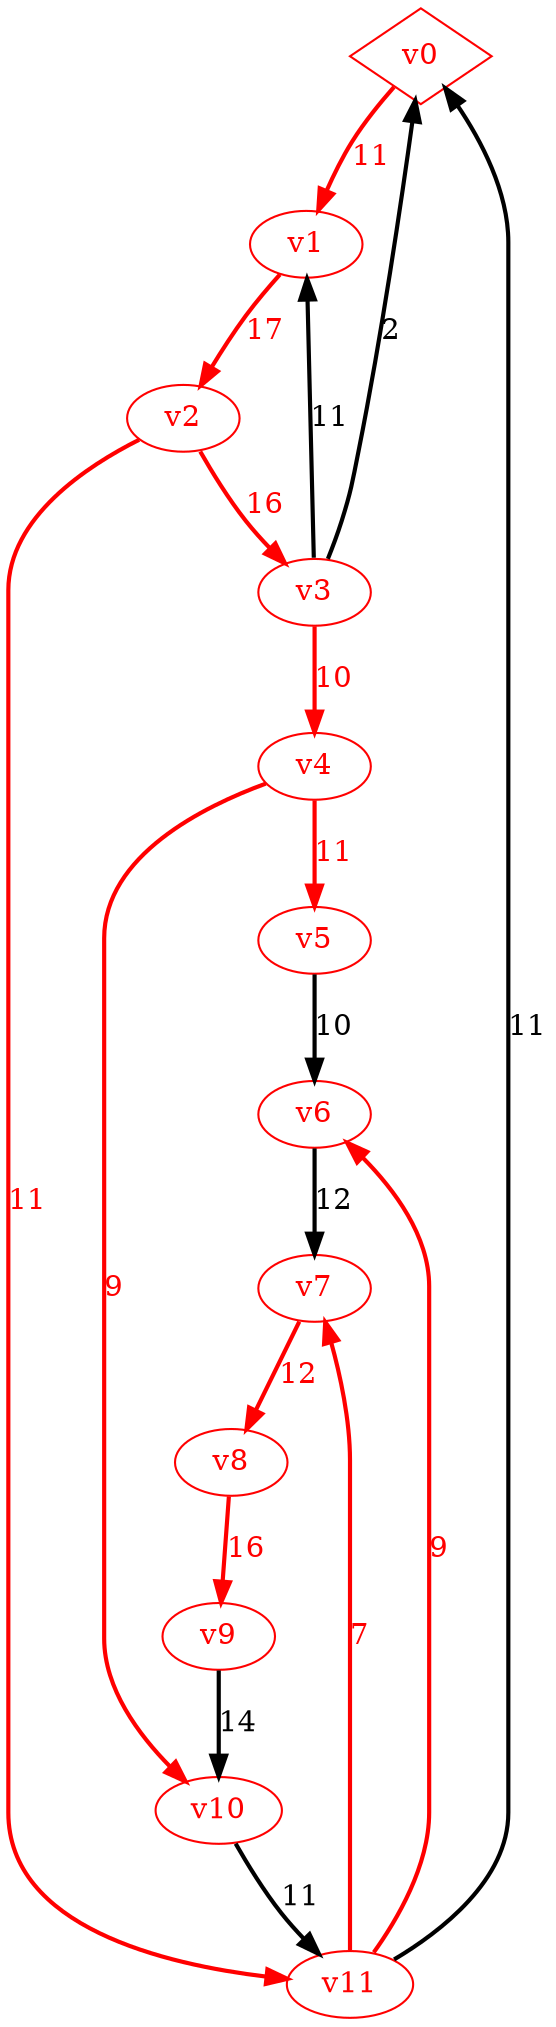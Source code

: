 digraph Dijkstra {
node [shape=ellipse];
size="20,20";
v0[shape=diamond,color=red,fontcolor=red];
v0[fontcolor=red,color=red,height=.1];
v1[fontcolor=red,color=red,height=.1];
v0->v1[style=bold,label=11,fontcolor=red,color=red];
v1[fontcolor=red,color=red,height=.1];
v2[fontcolor=red,color=red,height=.1];
v1->v2[style=bold,label=17,fontcolor=red,color=red];
v2[fontcolor=red,color=red,height=.1];
v3[fontcolor=red,color=red,height=.1];
v2->v3[style=bold,label=16,fontcolor=red,color=red];
v2[fontcolor=red,color=red,height=.1];
v11[fontcolor=red,color=red,height=.1];
v2->v11[style=bold,label=11,fontcolor=red,color=red];
v3->v0[style=bold,label=2];
v3->v1[style=bold,label=11];
v3[fontcolor=red,color=red,height=.1];
v4[fontcolor=red,color=red,height=.1];
v3->v4[style=bold,label=10,fontcolor=red,color=red];
v4[fontcolor=red,color=red,height=.1];
v5[fontcolor=red,color=red,height=.1];
v4->v5[style=bold,label=11,fontcolor=red,color=red];
v4[fontcolor=red,color=red,height=.1];
v10[fontcolor=red,color=red,height=.1];
v4->v10[style=bold,label=9,fontcolor=red,color=red];
v5->v6[style=bold,label=10];
v6->v7[style=bold,label=12];
v7[fontcolor=red,color=red,height=.1];
v8[fontcolor=red,color=red,height=.1];
v7->v8[style=bold,label=12,fontcolor=red,color=red];
v8[fontcolor=red,color=red,height=.1];
v9[fontcolor=red,color=red,height=.1];
v8->v9[style=bold,label=16,fontcolor=red,color=red];
v9->v10[style=bold,label=14];
v10->v11[style=bold,label=11];
v11->v0[style=bold,label=11];
v11[fontcolor=red,color=red,height=.1];
v6[fontcolor=red,color=red,height=.1];
v11->v6[style=bold,label=9,fontcolor=red,color=red];
v11[fontcolor=red,color=red,height=.1];
v7[fontcolor=red,color=red,height=.1];
v11->v7[style=bold,label=7,fontcolor=red,color=red];
}
